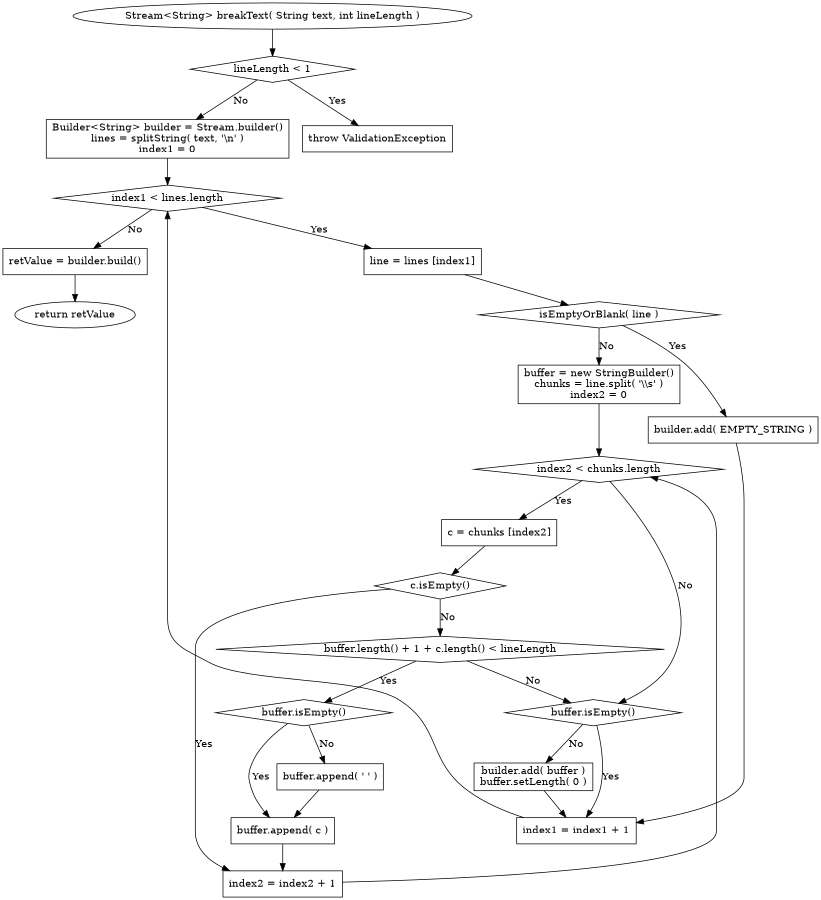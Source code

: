 digraph {
  size="6,6"
  rankdir="TB"

  node [shape="box"]
  
  start [label="Stream<String> breakText( String text, int lineLength )", shape="oval"]
  cond1 [label="lineLength < 1", shape="diamond"]
  cond2 [label="index1 < lines.length", shape="diamond"]
  cond3 [label="isEmptyOrBlank( line )", shape="diamond"]
  cond4 [label="index2 < chunks.length", shape="diamond"]
  cond5 [label="c.isEmpty()", shape="diamond"]
  cond6 [label="buffer.length() + 1 + c.length() < lineLength", shape="diamond"]
  cond7 [label="buffer.isEmpty()", shape="diamond"]
  cond8 [label="buffer.isEmpty()", shape="diamond"]
  block1 [label="Builder<String> builder = Stream.builder()\nlines = splitString( text, '\\n' )\nindex1 = 0"]
  block2 [label="retValue = builder.build()"]
  block3 [label="line = lines [index1]"]
  block4 [label="builder.add( EMPTY_STRING )"]
  block5 [label="index1 = index1 + 1"]
  block6 [label="buffer = new StringBuilder()\nchunks = line.split( '\\\\s' )\nindex2 = 0"]
  block7 [label="c = chunks [index2]"]
  block8 [label="index2 = index2 + 1"]
  block9 [label="buffer.append( ' ' )"]
  block10 [label="buffer.append( c )"]
  block11 [label="builder.add( buffer )\nbuffer.setLength( 0 )"]
  end   [label="return retValue",  shape="oval"]

  start -> cond1

  block1 -> cond2
  block2 -> end
  block3 -> cond3
  block4 -> block5 
  block5 -> cond2
  block6 -> cond4
  block7 -> cond5
  block8 -> cond4
  block9 -> block10
  block10 -> block8
  block11 -> block5

  cond1 -> "throw ValidationException" [label="Yes"]
  cond1 -> block1 [label="No"] 
  cond2 -> block2 [label="No"]
  cond2 -> block3 [label="Yes"]
  cond3 -> block4 [label="Yes"]
  cond3 -> block6 [label="No"]
  cond4 -> block7 [label="Yes"]
  cond4 -> cond8 [label="No"]
  cond5 -> cond6 [label="No"]
  cond5 -> block8 [label="Yes"]
  cond6 -> cond8 [label="No"]
  cond6 -> cond7 [label="Yes"]
  cond7 -> block9 [label="No"]
  cond7 -> block10 [label="Yes"]
  cond8 -> block5 [label="Yes"]
  cond8 -> block11 [label="No"]
}
